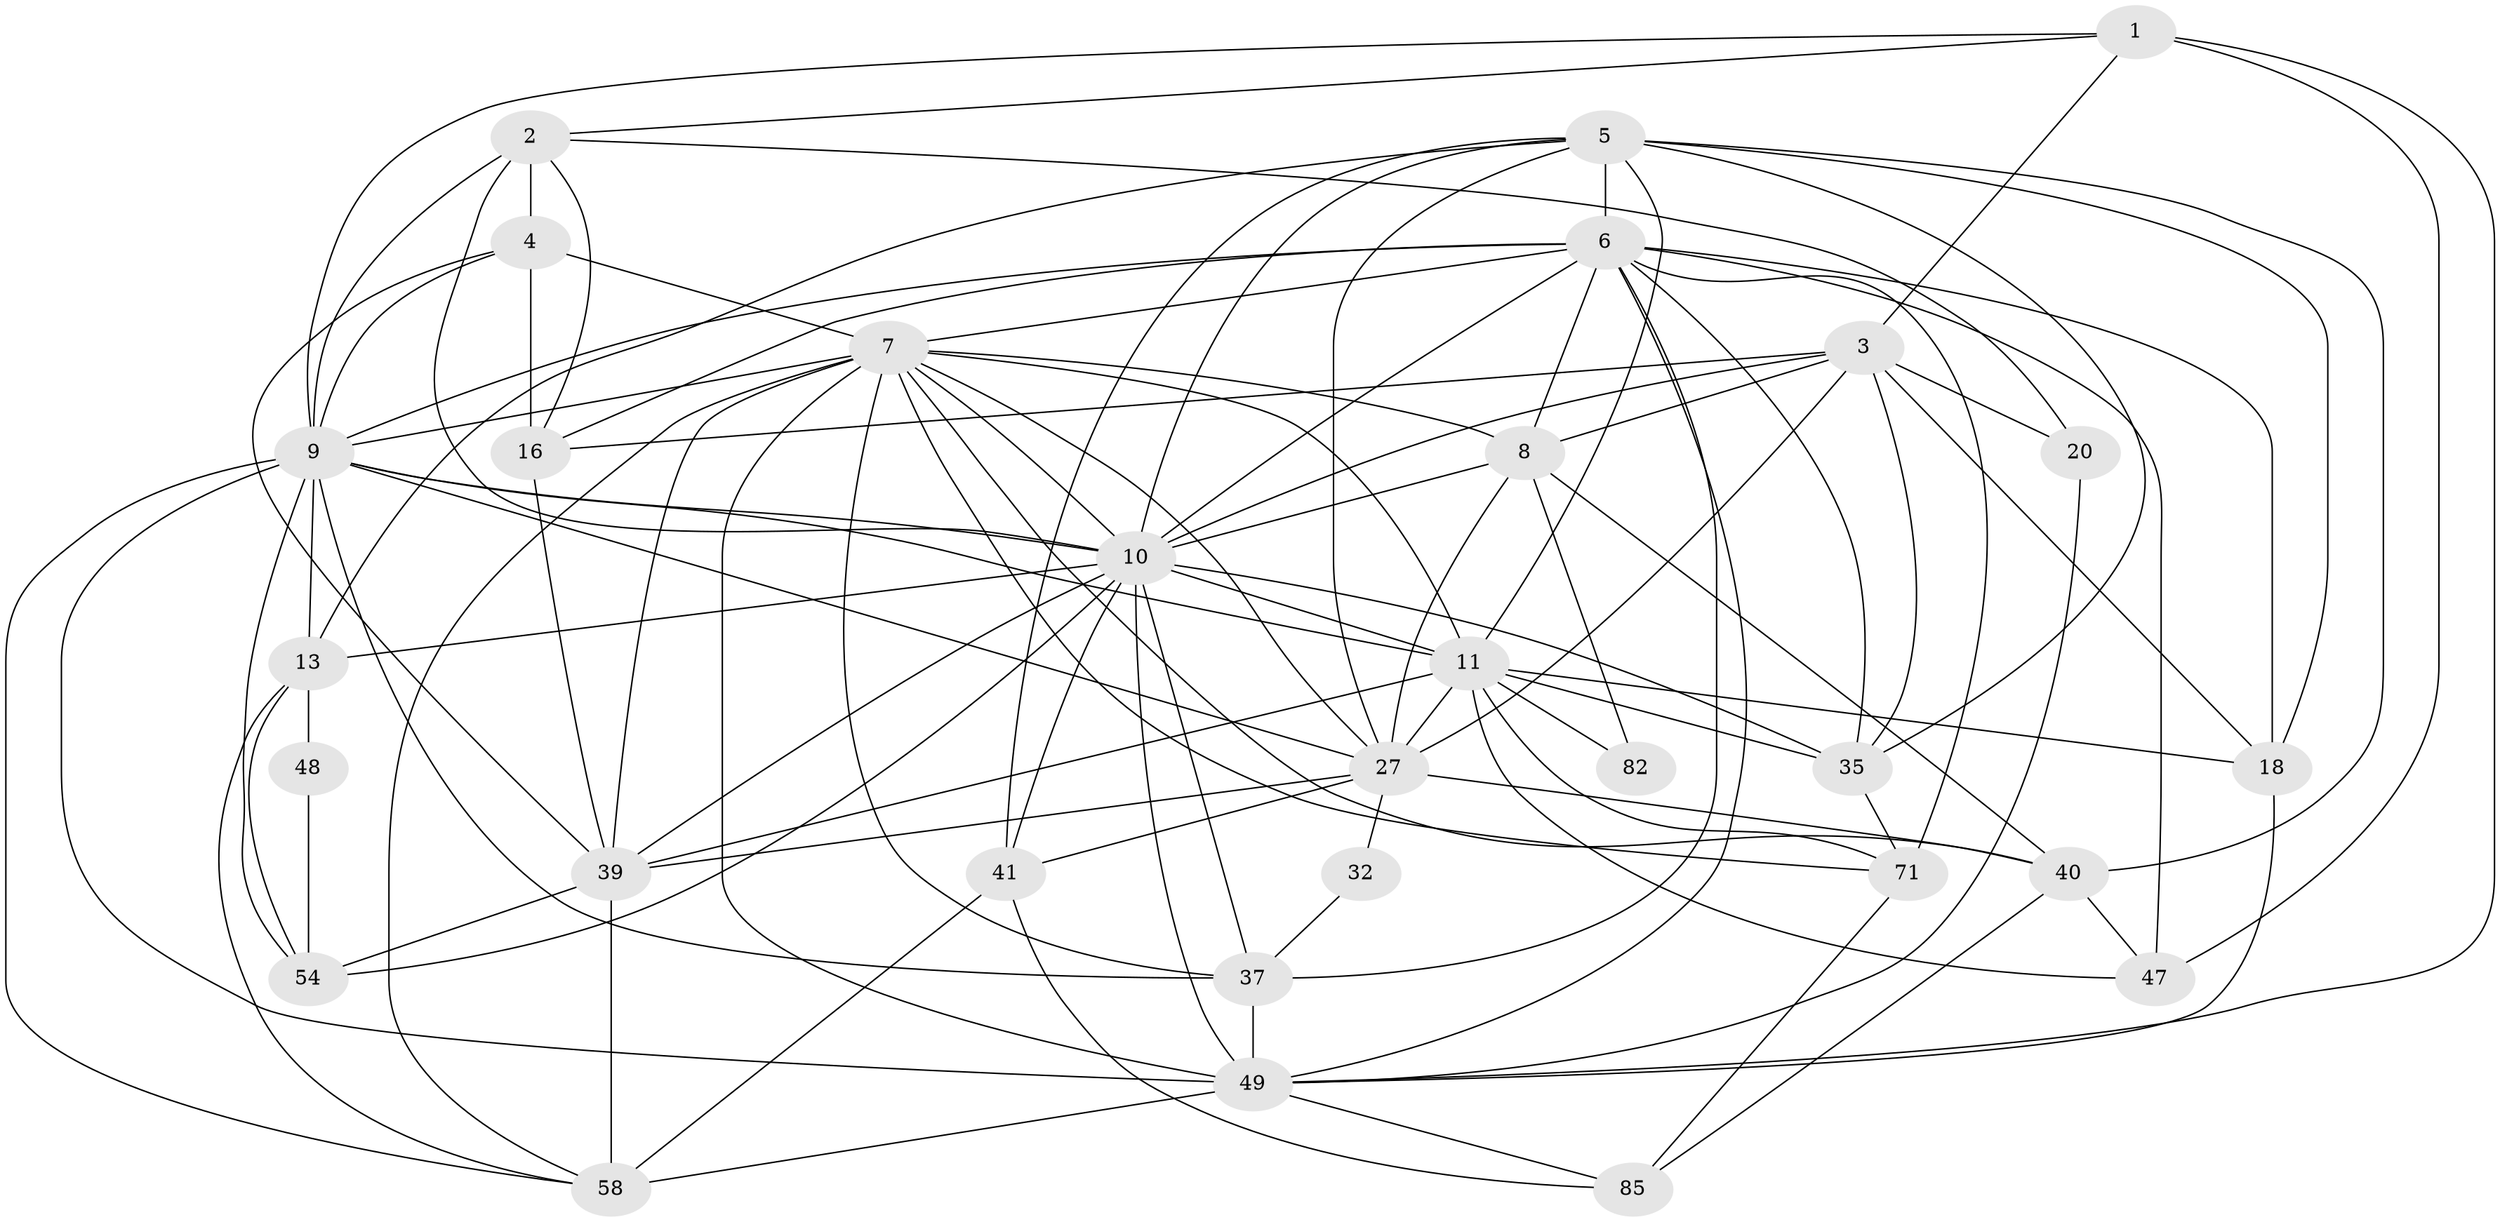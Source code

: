 // original degree distribution, {2: 0.1111111111111111, 5: 0.20202020202020202, 4: 0.25252525252525254, 3: 0.30303030303030304, 8: 0.020202020202020204, 6: 0.09090909090909091, 7: 0.020202020202020204}
// Generated by graph-tools (version 1.1) at 2025/18/03/04/25 18:18:36]
// undirected, 30 vertices, 102 edges
graph export_dot {
graph [start="1"]
  node [color=gray90,style=filled];
  1 [super="+31"];
  2 [super="+90"];
  3 [super="+44"];
  4 [super="+99+24"];
  5 [super="+97+19"];
  6 [super="+22+75"];
  7 [super="+14+28+12+59+84+92+34"];
  8 [super="+17+38"];
  9 [super="+30+33+52+43+80"];
  10 [super="+21+15"];
  11 [super="+50+42+23"];
  13 [super="+63"];
  16 [super="+55"];
  18 [super="+26"];
  20;
  27 [super="+36+56+96+86"];
  32;
  35 [super="+77"];
  37 [super="+53+68"];
  39 [super="+79+57+61"];
  40 [super="+83"];
  41 [super="+64+93+66"];
  47 [super="+70"];
  48;
  49 [super="+89+72"];
  54 [super="+74+95"];
  58 [super="+87"];
  71 [super="+73"];
  82;
  85 [super="+88"];
  1 -- 2;
  1 -- 3 [weight=2];
  1 -- 47;
  1 -- 49;
  1 -- 9;
  2 -- 16;
  2 -- 10 [weight=2];
  2 -- 20;
  2 -- 4;
  2 -- 9;
  3 -- 18;
  3 -- 16;
  3 -- 35;
  3 -- 20;
  3 -- 8;
  3 -- 27;
  3 -- 10;
  4 -- 16;
  4 -- 39;
  4 -- 9 [weight=2];
  4 -- 7;
  5 -- 35;
  5 -- 6;
  5 -- 18 [weight=2];
  5 -- 41;
  5 -- 13;
  5 -- 27;
  5 -- 11;
  5 -- 10 [weight=2];
  5 -- 40;
  6 -- 16;
  6 -- 71;
  6 -- 37;
  6 -- 9 [weight=2];
  6 -- 47;
  6 -- 49 [weight=2];
  6 -- 18 [weight=2];
  6 -- 10;
  6 -- 35;
  6 -- 8;
  6 -- 7 [weight=2];
  7 -- 49 [weight=3];
  7 -- 8 [weight=2];
  7 -- 10 [weight=2];
  7 -- 58;
  7 -- 37;
  7 -- 40;
  7 -- 39 [weight=2];
  7 -- 27;
  7 -- 9;
  7 -- 71;
  7 -- 11;
  8 -- 40 [weight=2];
  8 -- 82;
  8 -- 10;
  8 -- 27;
  9 -- 54;
  9 -- 11 [weight=2];
  9 -- 49;
  9 -- 13;
  9 -- 37;
  9 -- 27;
  9 -- 10;
  9 -- 58;
  10 -- 49;
  10 -- 35 [weight=2];
  10 -- 54;
  10 -- 41 [weight=2];
  10 -- 37;
  10 -- 39;
  10 -- 11 [weight=2];
  10 -- 13 [weight=2];
  11 -- 82;
  11 -- 18;
  11 -- 35;
  11 -- 71;
  11 -- 47;
  11 -- 39 [weight=2];
  11 -- 27 [weight=2];
  13 -- 48;
  13 -- 54;
  13 -- 58;
  16 -- 39;
  18 -- 49;
  20 -- 49;
  27 -- 32;
  27 -- 39;
  27 -- 41;
  27 -- 40;
  32 -- 37;
  35 -- 71;
  37 -- 49;
  39 -- 54 [weight=2];
  39 -- 58 [weight=2];
  40 -- 47;
  40 -- 85;
  41 -- 58 [weight=2];
  41 -- 85;
  48 -- 54;
  49 -- 85;
  49 -- 58;
  71 -- 85;
}
